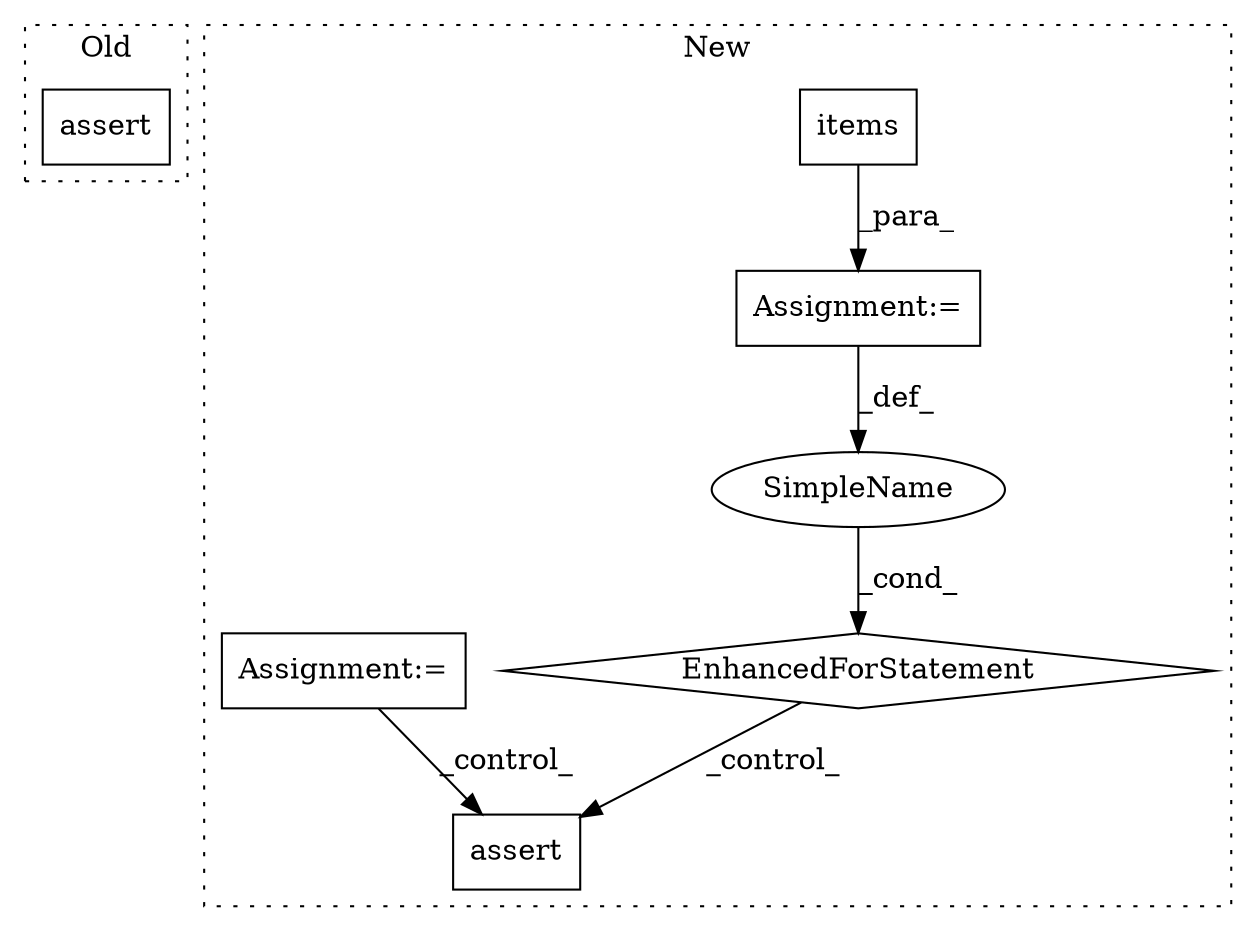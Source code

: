 digraph G {
subgraph cluster0 {
1 [label="assert" a="6" s="1167" l="7" shape="box"];
label = "Old";
style="dotted";
}
subgraph cluster1 {
2 [label="items" a="32" s="1013" l="7" shape="box"];
3 [label="Assignment:=" a="7" s="922,1020" l="65,2" shape="box"];
4 [label="EnhancedForStatement" a="70" s="922,1020" l="65,2" shape="diamond"];
5 [label="assert" a="32" s="1110,1153" l="13,1" shape="box"];
6 [label="SimpleName" a="42" s="991" l="5" shape="ellipse"];
7 [label="Assignment:=" a="7" s="430" l="15" shape="box"];
label = "New";
style="dotted";
}
2 -> 3 [label="_para_"];
3 -> 6 [label="_def_"];
4 -> 5 [label="_control_"];
6 -> 4 [label="_cond_"];
7 -> 5 [label="_control_"];
}